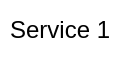 <mxfile version="24.0.5" type="github">
  <diagram name="Page-1" id="vJRlt4-vKW77X5-qgE9K">
    <mxGraphModel dx="1290" dy="530" grid="1" gridSize="10" guides="1" tooltips="1" connect="1" arrows="1" fold="1" page="1" pageScale="1" pageWidth="850" pageHeight="1100" math="0" shadow="0">
      <root>
        <mxCell id="0" />
        <mxCell id="1" parent="0" />
        <mxCell id="wwkBDB1uqPer8i9d1-U4-1" value="Service 1" style="text;html=1;align=center;verticalAlign=middle;whiteSpace=wrap;rounded=0;" vertex="1" parent="1">
          <mxGeometry x="300" y="200" width="60" height="30" as="geometry" />
        </mxCell>
      </root>
    </mxGraphModel>
  </diagram>
</mxfile>
